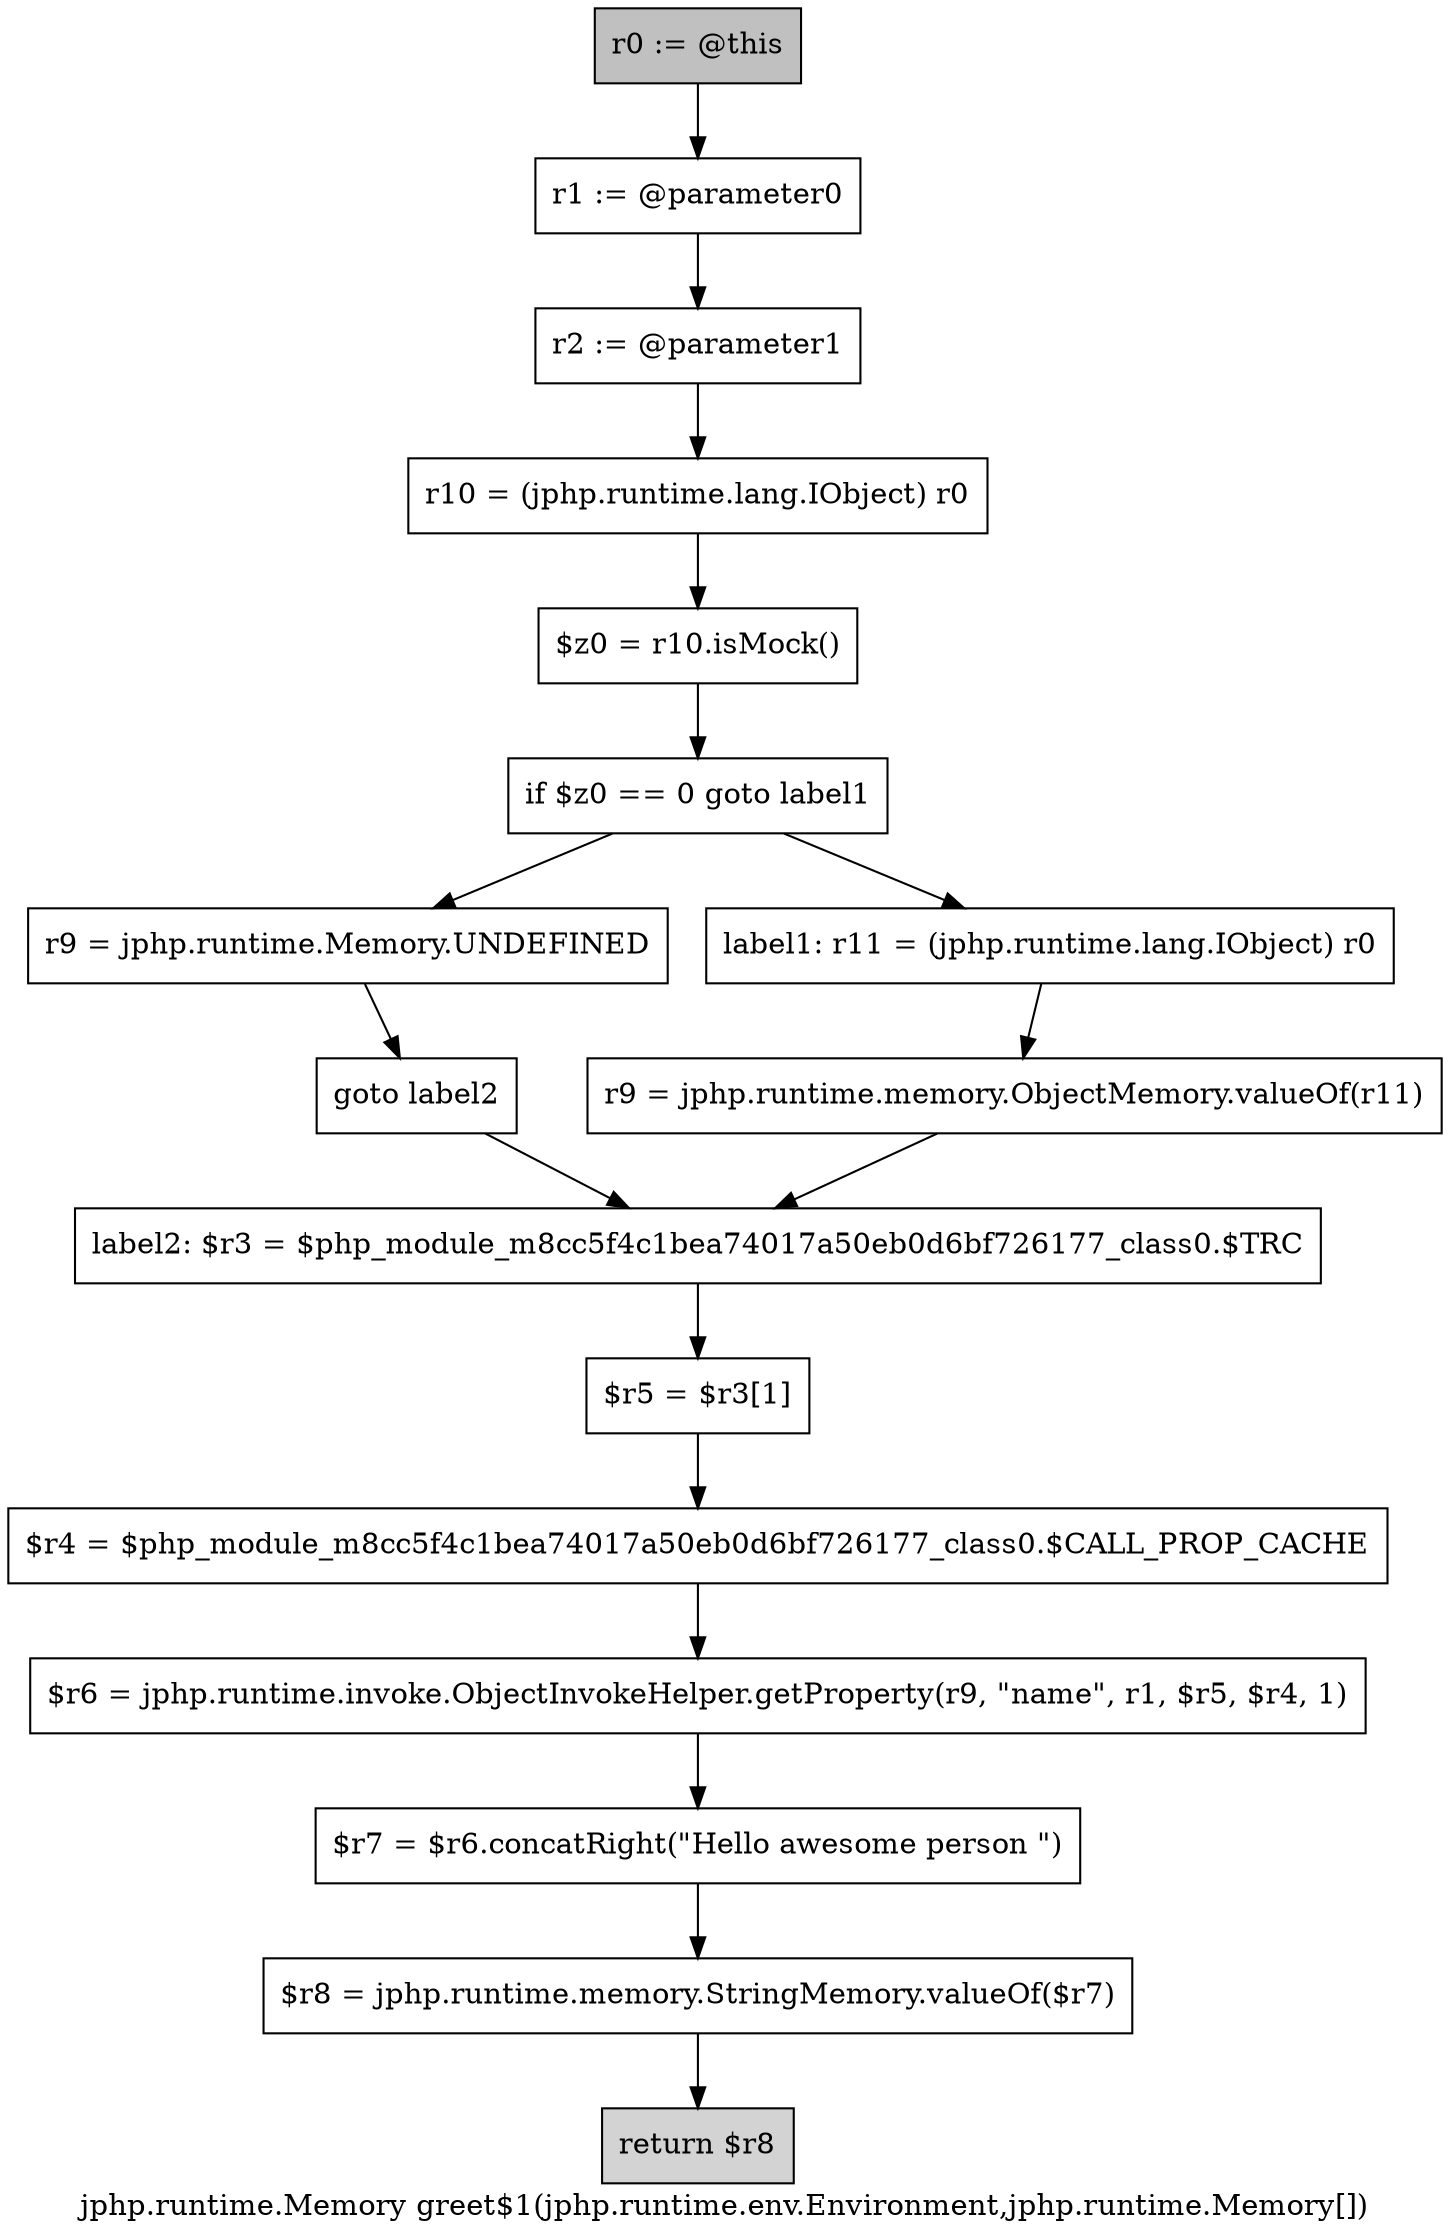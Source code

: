 digraph "jphp.runtime.Memory greet$1(jphp.runtime.env.Environment,jphp.runtime.Memory[])" {
    label="jphp.runtime.Memory greet$1(jphp.runtime.env.Environment,jphp.runtime.Memory[])";
    node [shape=box];
    "0" [style=filled,fillcolor=gray,label="r0 := @this",];
    "1" [label="r1 := @parameter0",];
    "0"->"1";
    "2" [label="r2 := @parameter1",];
    "1"->"2";
    "3" [label="r10 = (jphp.runtime.lang.IObject) r0",];
    "2"->"3";
    "4" [label="$z0 = r10.isMock()",];
    "3"->"4";
    "5" [label="if $z0 == 0 goto label1",];
    "4"->"5";
    "6" [label="r9 = jphp.runtime.Memory.UNDEFINED",];
    "5"->"6";
    "8" [label="label1: r11 = (jphp.runtime.lang.IObject) r0",];
    "5"->"8";
    "7" [label="goto label2",];
    "6"->"7";
    "10" [label="label2: $r3 = $php_module_m8cc5f4c1bea74017a50eb0d6bf726177_class0.$TRC",];
    "7"->"10";
    "9" [label="r9 = jphp.runtime.memory.ObjectMemory.valueOf(r11)",];
    "8"->"9";
    "9"->"10";
    "11" [label="$r5 = $r3[1]",];
    "10"->"11";
    "12" [label="$r4 = $php_module_m8cc5f4c1bea74017a50eb0d6bf726177_class0.$CALL_PROP_CACHE",];
    "11"->"12";
    "13" [label="$r6 = jphp.runtime.invoke.ObjectInvokeHelper.getProperty(r9, \"name\", r1, $r5, $r4, 1)",];
    "12"->"13";
    "14" [label="$r7 = $r6.concatRight(\"Hello awesome person \")",];
    "13"->"14";
    "15" [label="$r8 = jphp.runtime.memory.StringMemory.valueOf($r7)",];
    "14"->"15";
    "16" [style=filled,fillcolor=lightgray,label="return $r8",];
    "15"->"16";
}
